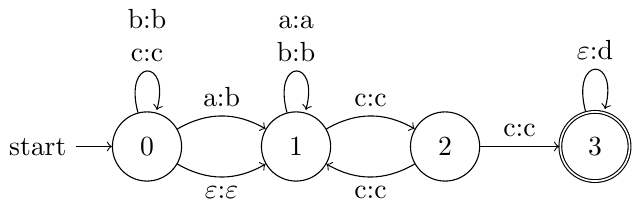 \documentclass[tikz]{standalone}
\usetikzlibrary{arrows, automata, calc, positioning}
\providecommand{\emptystring}{\ensuremath{\varepsilon}}
\begin{document}
\begin{tikzpicture}
    \node[state, initial] (0) at (0,0) {0};
    \node[state] (1) [right=of 0] {1};
    \node[state] (2) [right=of 1] {2};
    \node[state, accepting] (3) [right=of 2] {3};

    \path[->]
        (0) edge [loop above] node [above,align=center] {b:b\\c:c} (0)
        (0) edge [bend left] node [above,align=center] {a:b} (1)
        (0) edge [bend right] node [below,align=center] {$\emptystring$:$\emptystring$} (1)
        (1) edge [loop above] node [above,align=center] {a:a\\b:b} (1)
        (1) edge [bend left] node [above] {c:c} (2)
        (2) edge [bend left] node [below] {c:c} (1)
        (2) edge node [above] {c:c} (3)
        (3) edge [loop above] node [above] {$\emptystring$:d} (3);
\end{tikzpicture}
\end{document}
